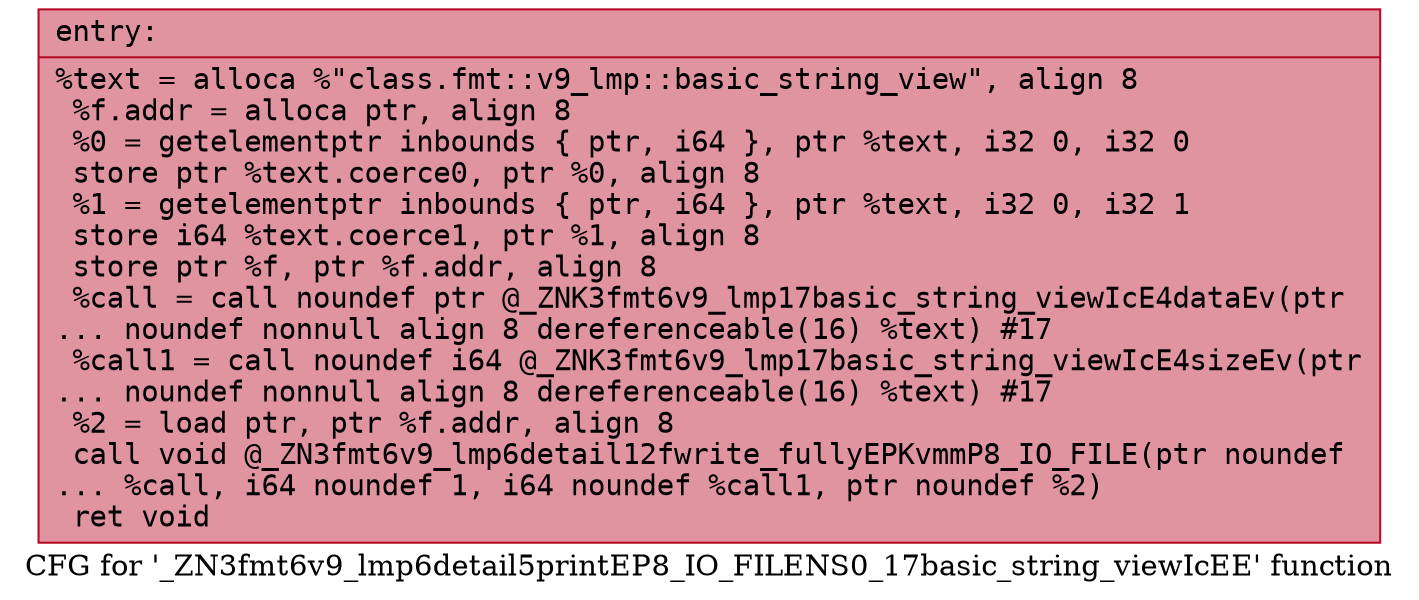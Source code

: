 digraph "CFG for '_ZN3fmt6v9_lmp6detail5printEP8_IO_FILENS0_17basic_string_viewIcEE' function" {
	label="CFG for '_ZN3fmt6v9_lmp6detail5printEP8_IO_FILENS0_17basic_string_viewIcEE' function";

	Node0x55fec2faedb0 [shape=record,color="#b70d28ff", style=filled, fillcolor="#b70d2870" fontname="Courier",label="{entry:\l|  %text = alloca %\"class.fmt::v9_lmp::basic_string_view\", align 8\l  %f.addr = alloca ptr, align 8\l  %0 = getelementptr inbounds \{ ptr, i64 \}, ptr %text, i32 0, i32 0\l  store ptr %text.coerce0, ptr %0, align 8\l  %1 = getelementptr inbounds \{ ptr, i64 \}, ptr %text, i32 0, i32 1\l  store i64 %text.coerce1, ptr %1, align 8\l  store ptr %f, ptr %f.addr, align 8\l  %call = call noundef ptr @_ZNK3fmt6v9_lmp17basic_string_viewIcE4dataEv(ptr\l... noundef nonnull align 8 dereferenceable(16) %text) #17\l  %call1 = call noundef i64 @_ZNK3fmt6v9_lmp17basic_string_viewIcE4sizeEv(ptr\l... noundef nonnull align 8 dereferenceable(16) %text) #17\l  %2 = load ptr, ptr %f.addr, align 8\l  call void @_ZN3fmt6v9_lmp6detail12fwrite_fullyEPKvmmP8_IO_FILE(ptr noundef\l... %call, i64 noundef 1, i64 noundef %call1, ptr noundef %2)\l  ret void\l}"];
}
